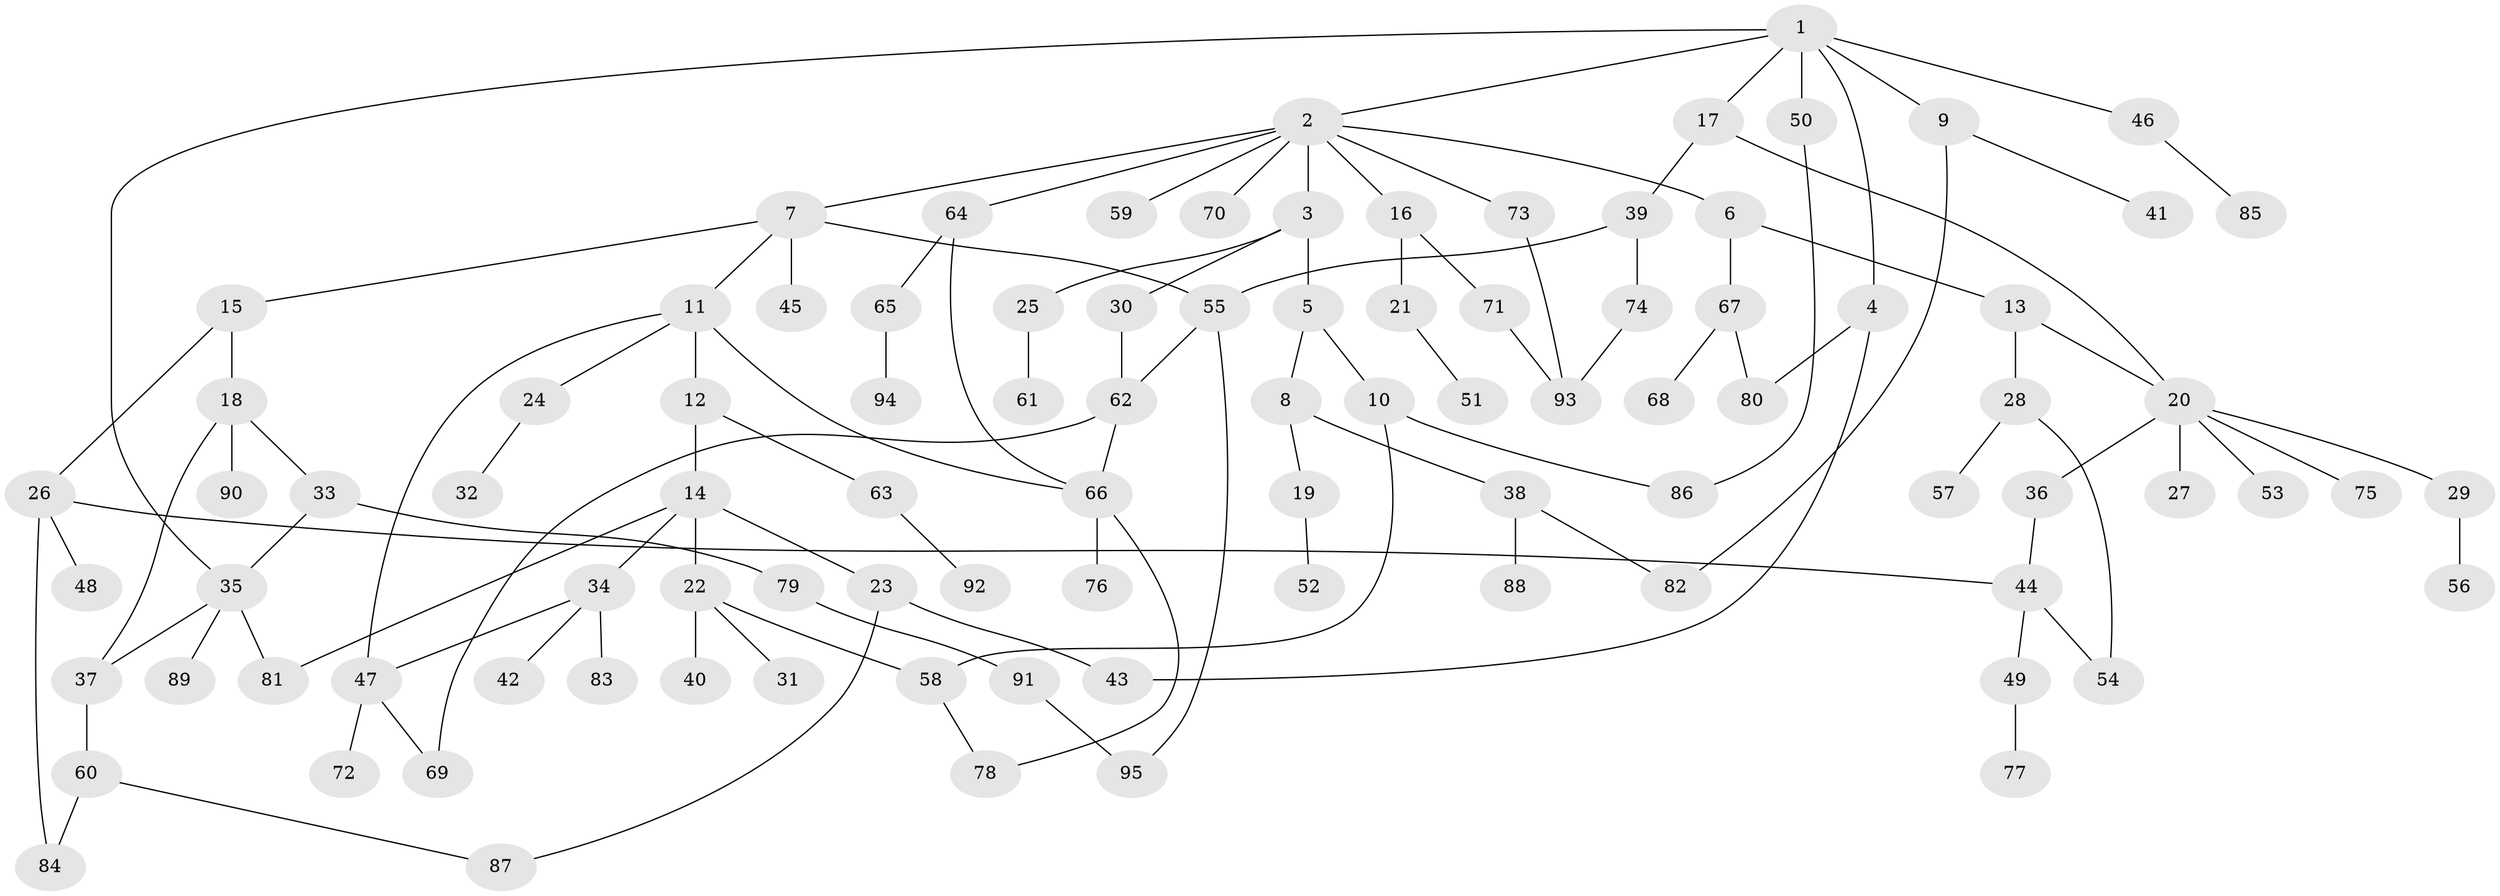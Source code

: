 // Generated by graph-tools (version 1.1) at 2025/13/03/09/25 04:13:34]
// undirected, 95 vertices, 117 edges
graph export_dot {
graph [start="1"]
  node [color=gray90,style=filled];
  1;
  2;
  3;
  4;
  5;
  6;
  7;
  8;
  9;
  10;
  11;
  12;
  13;
  14;
  15;
  16;
  17;
  18;
  19;
  20;
  21;
  22;
  23;
  24;
  25;
  26;
  27;
  28;
  29;
  30;
  31;
  32;
  33;
  34;
  35;
  36;
  37;
  38;
  39;
  40;
  41;
  42;
  43;
  44;
  45;
  46;
  47;
  48;
  49;
  50;
  51;
  52;
  53;
  54;
  55;
  56;
  57;
  58;
  59;
  60;
  61;
  62;
  63;
  64;
  65;
  66;
  67;
  68;
  69;
  70;
  71;
  72;
  73;
  74;
  75;
  76;
  77;
  78;
  79;
  80;
  81;
  82;
  83;
  84;
  85;
  86;
  87;
  88;
  89;
  90;
  91;
  92;
  93;
  94;
  95;
  1 -- 2;
  1 -- 4;
  1 -- 9;
  1 -- 17;
  1 -- 35;
  1 -- 46;
  1 -- 50;
  2 -- 3;
  2 -- 6;
  2 -- 7;
  2 -- 16;
  2 -- 59;
  2 -- 64;
  2 -- 70;
  2 -- 73;
  3 -- 5;
  3 -- 25;
  3 -- 30;
  4 -- 80;
  4 -- 43;
  5 -- 8;
  5 -- 10;
  6 -- 13;
  6 -- 67;
  7 -- 11;
  7 -- 15;
  7 -- 45;
  7 -- 55;
  8 -- 19;
  8 -- 38;
  9 -- 41;
  9 -- 82;
  10 -- 58;
  10 -- 86;
  11 -- 12;
  11 -- 24;
  11 -- 66;
  11 -- 47;
  12 -- 14;
  12 -- 63;
  13 -- 28;
  13 -- 20;
  14 -- 22;
  14 -- 23;
  14 -- 34;
  14 -- 81;
  15 -- 18;
  15 -- 26;
  16 -- 21;
  16 -- 71;
  17 -- 20;
  17 -- 39;
  18 -- 33;
  18 -- 90;
  18 -- 37;
  19 -- 52;
  20 -- 27;
  20 -- 29;
  20 -- 36;
  20 -- 53;
  20 -- 75;
  21 -- 51;
  22 -- 31;
  22 -- 40;
  22 -- 58;
  23 -- 43;
  23 -- 87;
  24 -- 32;
  25 -- 61;
  26 -- 44;
  26 -- 48;
  26 -- 84;
  28 -- 54;
  28 -- 57;
  29 -- 56;
  30 -- 62;
  33 -- 79;
  33 -- 35;
  34 -- 42;
  34 -- 47;
  34 -- 83;
  35 -- 37;
  35 -- 81;
  35 -- 89;
  36 -- 44;
  37 -- 60;
  38 -- 88;
  38 -- 82;
  39 -- 55;
  39 -- 74;
  44 -- 49;
  44 -- 54;
  46 -- 85;
  47 -- 72;
  47 -- 69;
  49 -- 77;
  50 -- 86;
  55 -- 62;
  55 -- 95;
  58 -- 78;
  60 -- 84;
  60 -- 87;
  62 -- 69;
  62 -- 66;
  63 -- 92;
  64 -- 65;
  64 -- 66;
  65 -- 94;
  66 -- 76;
  66 -- 78;
  67 -- 68;
  67 -- 80;
  71 -- 93;
  73 -- 93;
  74 -- 93;
  79 -- 91;
  91 -- 95;
}
